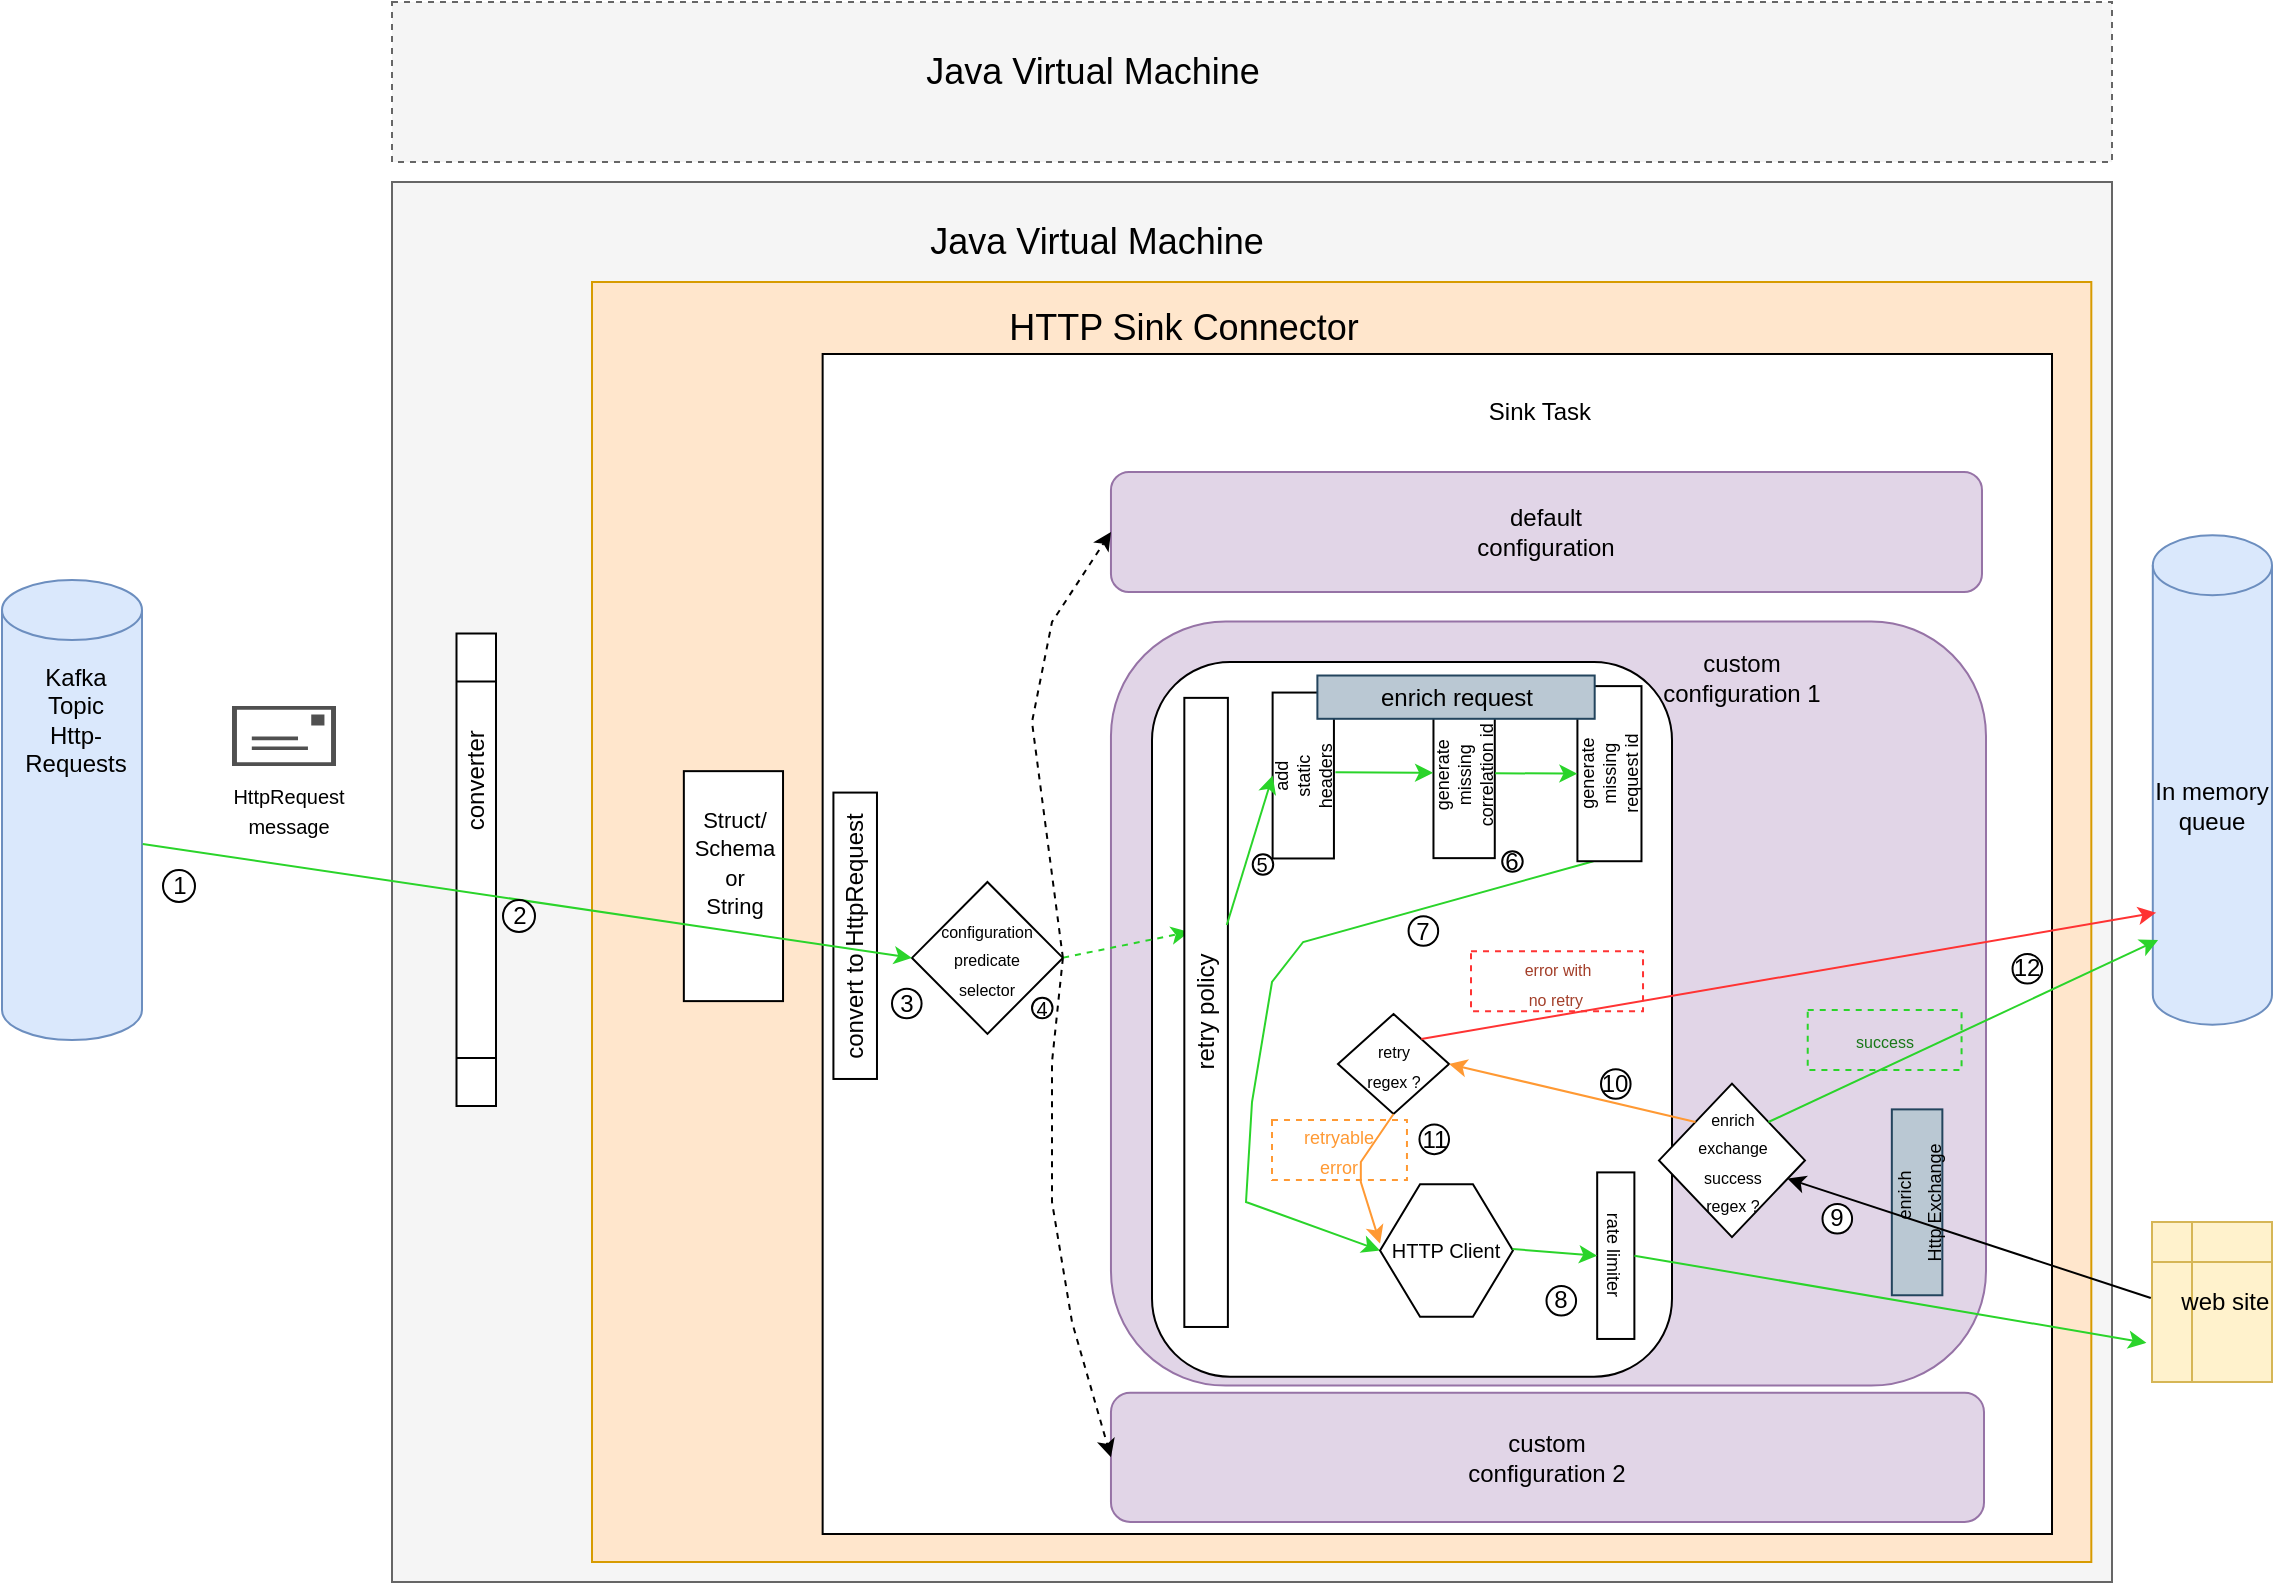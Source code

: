 <mxfile version="21.5.1" type="device">
  <diagram name="Page-1" id="ZFtYh5euHaGSYKI5nWg8">
    <mxGraphModel dx="1182" dy="622" grid="1" gridSize="10" guides="1" tooltips="1" connect="1" arrows="1" fold="1" page="1" pageScale="1" pageWidth="1169" pageHeight="827" math="0" shadow="0">
      <root>
        <mxCell id="0" />
        <mxCell id="1" parent="0" />
        <mxCell id="jF5ruYN0ttIUcK19q4et-1" value="" style="rounded=0;whiteSpace=wrap;html=1;" parent="1" vertex="1">
          <mxGeometry x="530" y="350" width="270" height="180" as="geometry" />
        </mxCell>
        <mxCell id="tHTa6dZi5eadQJ8x-i6F-61" value="" style="rounded=0;whiteSpace=wrap;html=1;fillColor=#f5f5f5;fontColor=#333333;strokeColor=#666666;" parent="1" vertex="1">
          <mxGeometry x="210" y="100" width="860" height="700" as="geometry" />
        </mxCell>
        <mxCell id="tHTa6dZi5eadQJ8x-i6F-1" value="" style="rounded=0;whiteSpace=wrap;html=1;fillColor=#ffe6cc;strokeColor=#d79b00;" parent="1" vertex="1">
          <mxGeometry x="310" y="150" width="749.659" height="640" as="geometry" />
        </mxCell>
        <mxCell id="XNRodyrHZtmAjJk7T4v3-19" value="" style="rounded=0;whiteSpace=wrap;html=1;" parent="tHTa6dZi5eadQJ8x-i6F-1" vertex="1">
          <mxGeometry x="115.32" y="36" width="614.68" height="590" as="geometry" />
        </mxCell>
        <mxCell id="tHTa6dZi5eadQJ8x-i6F-13" value="" style="rounded=1;whiteSpace=wrap;html=1;fillColor=#e1d5e7;strokeColor=#9673a6;" parent="tHTa6dZi5eadQJ8x-i6F-1" vertex="1">
          <mxGeometry x="259.48" y="169.7" width="437.52" height="382.11" as="geometry" />
        </mxCell>
        <mxCell id="tHTa6dZi5eadQJ8x-i6F-53" value="" style="rounded=1;whiteSpace=wrap;html=1;" parent="tHTa6dZi5eadQJ8x-i6F-1" vertex="1">
          <mxGeometry x="280" y="190" width="260" height="357.34" as="geometry" />
        </mxCell>
        <mxCell id="tHTa6dZi5eadQJ8x-i6F-22" value="&lt;font style=&quot;font-size: 8px;&quot;&gt;configuration&lt;br&gt;predicate&lt;br&gt;selector&lt;/font&gt;" style="rhombus;whiteSpace=wrap;html=1;" parent="tHTa6dZi5eadQJ8x-i6F-1" vertex="1">
          <mxGeometry x="160" y="300" width="75.45" height="75.92" as="geometry" />
        </mxCell>
        <mxCell id="tHTa6dZi5eadQJ8x-i6F-14" value="custom&lt;br&gt;configuration 2" style="rounded=1;whiteSpace=wrap;html=1;fillColor=#e1d5e7;strokeColor=#9673a6;" parent="tHTa6dZi5eadQJ8x-i6F-1" vertex="1">
          <mxGeometry x="259.48" y="555.33" width="436.52" height="64.67" as="geometry" />
        </mxCell>
        <mxCell id="tHTa6dZi5eadQJ8x-i6F-26" value="" style="endArrow=classic;html=1;rounded=0;exitX=1;exitY=0.5;exitDx=0;exitDy=0;entryX=0;entryY=0.5;entryDx=0;entryDy=0;dashed=1;" parent="tHTa6dZi5eadQJ8x-i6F-1" source="tHTa6dZi5eadQJ8x-i6F-22" target="tHTa6dZi5eadQJ8x-i6F-14" edge="1">
          <mxGeometry width="50" height="50" relative="1" as="geometry">
            <mxPoint x="229.175" y="325.698" as="sourcePoint" />
            <mxPoint x="288.116" y="336.396" as="targetPoint" />
            <Array as="points">
              <mxPoint x="230" y="390" />
              <mxPoint x="230" y="460" />
              <mxPoint x="240" y="520" />
            </Array>
          </mxGeometry>
        </mxCell>
        <mxCell id="tHTa6dZi5eadQJ8x-i6F-41" value="&lt;font style=&quot;font-size: 9px;&quot;&gt;rate limiter&lt;/font&gt;" style="rounded=0;whiteSpace=wrap;html=1;rotation=90;" parent="tHTa6dZi5eadQJ8x-i6F-1" vertex="1">
          <mxGeometry x="470.246" y="477.54" width="83.284" height="18.6" as="geometry" />
        </mxCell>
        <mxCell id="tHTa6dZi5eadQJ8x-i6F-43" value="" style="endArrow=classic;html=1;rounded=0;exitX=0;exitY=0.25;exitDx=0;exitDy=0;entryX=0;entryY=0.5;entryDx=0;entryDy=0;strokeColor=#2AD42A;" parent="tHTa6dZi5eadQJ8x-i6F-1" source="tHTa6dZi5eadQJ8x-i6F-38" target="tHTa6dZi5eadQJ8x-i6F-48" edge="1">
          <mxGeometry width="50" height="50" relative="1" as="geometry">
            <mxPoint x="560.987" y="300.401" as="sourcePoint" />
            <mxPoint x="577.36" y="300.401" as="targetPoint" />
            <Array as="points">
              <mxPoint x="355.584" y="330" />
              <mxPoint x="340" y="350" />
              <mxPoint x="330" y="410" />
              <mxPoint x="327" y="460" />
            </Array>
          </mxGeometry>
        </mxCell>
        <mxCell id="tHTa6dZi5eadQJ8x-i6F-47" value="" style="rounded=0;whiteSpace=wrap;html=1;rotation=-90;" parent="tHTa6dZi5eadQJ8x-i6F-1" vertex="1">
          <mxGeometry x="13.23" y="277.27" width="114.98" height="49.59" as="geometry" />
        </mxCell>
        <mxCell id="tHTa6dZi5eadQJ8x-i6F-48" value="HTTP Client" style="shape=hexagon;perimeter=hexagonPerimeter2;whiteSpace=wrap;html=1;fixedSize=1;fontSize=10;" parent="tHTa6dZi5eadQJ8x-i6F-1" vertex="1">
          <mxGeometry x="394.026" y="451.07" width="66.437" height="66.33" as="geometry" />
        </mxCell>
        <mxCell id="tHTa6dZi5eadQJ8x-i6F-60" value="&lt;font style=&quot;font-size: 11px;&quot;&gt;Struct/&lt;br&gt;Schema&lt;br style=&quot;border-color: var(--border-color);&quot;&gt;&lt;span style=&quot;border-color: var(--border-color);&quot;&gt;or&lt;/span&gt;&lt;br style=&quot;border-color: var(--border-color);&quot;&gt;&lt;span style=&quot;border-color: var(--border-color);&quot;&gt;String&lt;/span&gt;&lt;/font&gt;" style="text;html=1;strokeColor=none;fillColor=none;align=center;verticalAlign=middle;whiteSpace=wrap;rounded=0;" parent="tHTa6dZi5eadQJ8x-i6F-1" vertex="1">
          <mxGeometry x="39.032" y="272.968" width="65.489" height="33.511" as="geometry" />
        </mxCell>
        <mxCell id="tHTa6dZi5eadQJ8x-i6F-34" value="" style="endArrow=classic;html=1;rounded=0;entryX=0.628;entryY=0.112;entryDx=0;entryDy=0;exitX=1.002;exitY=0.498;exitDx=0;exitDy=0;exitPerimeter=0;dashed=1;strokeColor=#2AD42A;entryPerimeter=0;" parent="tHTa6dZi5eadQJ8x-i6F-1" source="tHTa6dZi5eadQJ8x-i6F-22" target="Ac43uv7R3AgQXazofbgx-2" edge="1">
          <mxGeometry width="50" height="50" relative="1" as="geometry">
            <mxPoint x="222.828" y="290" as="sourcePoint" />
            <mxPoint x="479.231" y="261" as="targetPoint" />
          </mxGeometry>
        </mxCell>
        <mxCell id="tHTa6dZi5eadQJ8x-i6F-12" value="default&lt;br&gt;configuration" style="rounded=1;whiteSpace=wrap;html=1;fillColor=#e1d5e7;strokeColor=#9673a6;" parent="tHTa6dZi5eadQJ8x-i6F-1" vertex="1">
          <mxGeometry x="259.481" y="95" width="435.514" height="60" as="geometry" />
        </mxCell>
        <mxCell id="tHTa6dZi5eadQJ8x-i6F-23" value="" style="endArrow=classic;html=1;rounded=0;entryX=0;entryY=0.5;entryDx=0;entryDy=0;dashed=1;exitX=1;exitY=0.5;exitDx=0;exitDy=0;" parent="tHTa6dZi5eadQJ8x-i6F-1" source="tHTa6dZi5eadQJ8x-i6F-22" target="tHTa6dZi5eadQJ8x-i6F-12" edge="1">
          <mxGeometry width="50" height="50" relative="1" as="geometry">
            <mxPoint x="274.108" y="287.321" as="sourcePoint" />
            <mxPoint x="268.157" y="233.049" as="targetPoint" />
            <Array as="points">
              <mxPoint x="220" y="220" />
              <mxPoint x="230" y="170" />
            </Array>
          </mxGeometry>
        </mxCell>
        <mxCell id="Wj0ktSkpbjUrqCBqz8-A-1" value="&lt;font style=&quot;font-size: 8px;&quot;&gt;enrich&lt;br&gt;exchange&lt;br&gt;success&lt;br&gt;regex ?&lt;/font&gt;" style="rhombus;whiteSpace=wrap;html=1;" parent="tHTa6dZi5eadQJ8x-i6F-1" vertex="1">
          <mxGeometry x="533.507" y="400.84" width="72.962" height="76.7" as="geometry" />
        </mxCell>
        <mxCell id="Wj0ktSkpbjUrqCBqz8-A-2" value="&lt;font style=&quot;font-size: 8px;&quot;&gt;retry&lt;br&gt;regex ?&lt;/font&gt;" style="rhombus;whiteSpace=wrap;html=1;" parent="tHTa6dZi5eadQJ8x-i6F-1" vertex="1">
          <mxGeometry x="372.989" y="366" width="55.537" height="50" as="geometry" />
        </mxCell>
        <mxCell id="Wj0ktSkpbjUrqCBqz8-A-3" value="&lt;font color=&quot;#187818&quot; style=&quot;font-size: 8px;&quot;&gt;success&lt;/font&gt;" style="text;html=1;strokeColor=#2AD42A;fillColor=none;align=center;verticalAlign=middle;whiteSpace=wrap;rounded=0;dashed=1;" parent="tHTa6dZi5eadQJ8x-i6F-1" vertex="1">
          <mxGeometry x="607.864" y="364.0" width="76.921" height="30" as="geometry" />
        </mxCell>
        <mxCell id="Wj0ktSkpbjUrqCBqz8-A-4" value="" style="endArrow=classic;html=1;rounded=0;entryX=1;entryY=0.5;entryDx=0;entryDy=0;exitX=0;exitY=0;exitDx=0;exitDy=0;strokeColor=#FF9933;" parent="tHTa6dZi5eadQJ8x-i6F-1" source="Wj0ktSkpbjUrqCBqz8-A-1" target="Wj0ktSkpbjUrqCBqz8-A-2" edge="1">
          <mxGeometry width="50" height="50" relative="1" as="geometry">
            <mxPoint x="466.411" y="440" as="sourcePoint" />
            <mxPoint x="530.512" y="390" as="targetPoint" />
          </mxGeometry>
        </mxCell>
        <mxCell id="Wj0ktSkpbjUrqCBqz8-A-31" value="&lt;font color=&quot;#a33f2a&quot; style=&quot;font-size: 8px;&quot;&gt;error with&lt;br&gt;no retry&amp;nbsp;&lt;/font&gt;" style="text;html=1;strokeColor=#FF3333;fillColor=none;align=center;verticalAlign=middle;whiteSpace=wrap;rounded=0;dashed=1;" parent="tHTa6dZi5eadQJ8x-i6F-1" vertex="1">
          <mxGeometry x="439.507" y="334.59" width="86.011" height="30" as="geometry" />
        </mxCell>
        <mxCell id="Wj0ktSkpbjUrqCBqz8-A-33" value="" style="endArrow=classic;html=1;rounded=0;entryX=0;entryY=0.448;entryDx=0;entryDy=0;exitX=0.5;exitY=1;exitDx=0;exitDy=0;entryPerimeter=0;strokeColor=#FF9933;" parent="tHTa6dZi5eadQJ8x-i6F-1" source="Wj0ktSkpbjUrqCBqz8-A-2" target="tHTa6dZi5eadQJ8x-i6F-48" edge="1">
          <mxGeometry width="50" height="50" relative="1" as="geometry">
            <mxPoint x="536.922" y="436" as="sourcePoint" />
            <mxPoint x="462.349" y="459.675" as="targetPoint" />
            <Array as="points">
              <mxPoint x="384.416" y="440" />
              <mxPoint x="384.416" y="450" />
            </Array>
          </mxGeometry>
        </mxCell>
        <mxCell id="XNRodyrHZtmAjJk7T4v3-3" value="3" style="ellipse;whiteSpace=wrap;html=1;aspect=fixed;" parent="tHTa6dZi5eadQJ8x-i6F-1" vertex="1">
          <mxGeometry x="149.996" y="353.36" width="14.8" height="14.8" as="geometry" />
        </mxCell>
        <mxCell id="XNRodyrHZtmAjJk7T4v3-8" value="7" style="ellipse;whiteSpace=wrap;html=1;aspect=fixed;" parent="tHTa6dZi5eadQJ8x-i6F-1" vertex="1">
          <mxGeometry x="408.286" y="317.12" width="14.8" height="14.8" as="geometry" />
        </mxCell>
        <mxCell id="XNRodyrHZtmAjJk7T4v3-9" value="8" style="ellipse;whiteSpace=wrap;html=1;aspect=fixed;" parent="tHTa6dZi5eadQJ8x-i6F-1" vertex="1">
          <mxGeometry x="477.247" y="502.0" width="14.8" height="14.8" as="geometry" />
        </mxCell>
        <mxCell id="XNRodyrHZtmAjJk7T4v3-10" value="9" style="ellipse;whiteSpace=wrap;html=1;aspect=fixed;" parent="tHTa6dZi5eadQJ8x-i6F-1" vertex="1">
          <mxGeometry x="650.001" y="449" width="14.8" height="14.8" as="geometry" />
        </mxCell>
        <mxCell id="XNRodyrHZtmAjJk7T4v3-11" value="10" style="ellipse;whiteSpace=wrap;html=1;aspect=fixed;" parent="tHTa6dZi5eadQJ8x-i6F-1" vertex="1">
          <mxGeometry x="504.49" y="393.6" width="14.8" height="14.8" as="geometry" />
        </mxCell>
        <mxCell id="XNRodyrHZtmAjJk7T4v3-12" value="11" style="ellipse;whiteSpace=wrap;html=1;aspect=fixed;" parent="tHTa6dZi5eadQJ8x-i6F-1" vertex="1">
          <mxGeometry x="413.726" y="421.27" width="14.8" height="14.8" as="geometry" />
        </mxCell>
        <mxCell id="XNRodyrHZtmAjJk7T4v3-14" value="12" style="ellipse;whiteSpace=wrap;html=1;aspect=fixed;" parent="tHTa6dZi5eadQJ8x-i6F-1" vertex="1">
          <mxGeometry x="710.26" y="336" width="14.8" height="14.8" as="geometry" />
        </mxCell>
        <mxCell id="XNRodyrHZtmAjJk7T4v3-20" value="Sink Task" style="text;html=1;strokeColor=none;fillColor=none;align=center;verticalAlign=middle;whiteSpace=wrap;rounded=0;" parent="tHTa6dZi5eadQJ8x-i6F-1" vertex="1">
          <mxGeometry x="445.841" y="50" width="55.5" height="30" as="geometry" />
        </mxCell>
        <mxCell id="Ac43uv7R3AgQXazofbgx-2" value="retry policy" style="rounded=0;whiteSpace=wrap;html=1;rotation=-90;" parent="tHTa6dZi5eadQJ8x-i6F-1" vertex="1">
          <mxGeometry x="149.78" y="354.32" width="314.55" height="21.78" as="geometry" />
        </mxCell>
        <mxCell id="Ac43uv7R3AgQXazofbgx-5" value="" style="endArrow=classic;html=1;rounded=0;exitX=0.997;exitY=0.489;exitDx=0;exitDy=0;exitPerimeter=0;entryX=0.5;entryY=1;entryDx=0;entryDy=0;strokeColor=#2AD42A;" parent="tHTa6dZi5eadQJ8x-i6F-1" source="tHTa6dZi5eadQJ8x-i6F-48" target="tHTa6dZi5eadQJ8x-i6F-41" edge="1">
          <mxGeometry width="50" height="50" relative="1" as="geometry">
            <mxPoint x="459.655" y="477.54" as="sourcePoint" />
            <mxPoint x="651.863" y="507.54" as="targetPoint" />
          </mxGeometry>
        </mxCell>
        <mxCell id="Ac43uv7R3AgQXazofbgx-6" value="&lt;font color=&quot;#ff9933&quot; style=&quot;font-size: 9px;&quot;&gt;&lt;font style=&quot;font-size: 9px;&quot;&gt;retryable&lt;br&gt;&lt;/font&gt;error&lt;/font&gt;" style="text;html=1;strokeColor=#FF9933;fillColor=none;align=center;verticalAlign=middle;whiteSpace=wrap;rounded=0;dashed=1;" parent="tHTa6dZi5eadQJ8x-i6F-1" vertex="1">
          <mxGeometry x="340" y="419" width="67.48" height="30" as="geometry" />
        </mxCell>
        <mxCell id="Ac43uv7R3AgQXazofbgx-7" value="&lt;font style=&quot;font-size: 9px;&quot;&gt;&amp;nbsp; &amp;nbsp;enrich &lt;br&gt;Http Exchange&lt;/font&gt;" style="rounded=0;whiteSpace=wrap;html=1;rotation=-90;fillColor=#bac8d3;strokeColor=#23445d;" parent="tHTa6dZi5eadQJ8x-i6F-1" vertex="1">
          <mxGeometry x="616.08" y="447.53" width="92.94" height="25.26" as="geometry" />
        </mxCell>
        <mxCell id="cOzW87LIYreFFUuOXH_x-1" value="convert to HttpRequest" style="rounded=0;whiteSpace=wrap;html=1;rotation=-90;" vertex="1" parent="tHTa6dZi5eadQJ8x-i6F-1">
          <mxGeometry x="60.005" y="316" width="143.195" height="21.78" as="geometry" />
        </mxCell>
        <mxCell id="XNRodyrHZtmAjJk7T4v3-4" value="&lt;font style=&quot;font-size: 10px;&quot;&gt;4&lt;/font&gt;" style="ellipse;whiteSpace=wrap;html=1;aspect=fixed;" parent="tHTa6dZi5eadQJ8x-i6F-1" vertex="1">
          <mxGeometry x="220.005" y="357.895" width="10.264" height="10.264" as="geometry" />
        </mxCell>
        <mxCell id="4L-dwNQLfdC4OtOo0L4F-2" value="" style="group" parent="tHTa6dZi5eadQJ8x-i6F-1" vertex="1" connectable="0">
          <mxGeometry x="298.883" y="194.12" width="193.169" height="129.066" as="geometry" />
        </mxCell>
        <mxCell id="XNRodyrHZtmAjJk7T4v3-5" value="&lt;font style=&quot;font-size: 10px;&quot;&gt;5&lt;/font&gt;" style="ellipse;whiteSpace=wrap;html=1;aspect=fixed;" parent="4L-dwNQLfdC4OtOo0L4F-2" vertex="1">
          <mxGeometry x="31.468" y="91.968" width="10.264" height="10.264" as="geometry" />
        </mxCell>
        <mxCell id="XNRodyrHZtmAjJk7T4v3-7" value="6" style="ellipse;whiteSpace=wrap;html=1;aspect=fixed;" parent="4L-dwNQLfdC4OtOo0L4F-2" vertex="1">
          <mxGeometry x="156.206" y="90.538" width="10.264" height="10.264" as="geometry" />
        </mxCell>
        <mxCell id="cOzW87LIYreFFUuOXH_x-2" value="" style="group;rotation=0;" vertex="1" connectable="0" parent="tHTa6dZi5eadQJ8x-i6F-1">
          <mxGeometry x="328.03" y="178.21" width="138.65" height="128.27" as="geometry" />
        </mxCell>
        <mxCell id="tHTa6dZi5eadQJ8x-i6F-38" value="generate&lt;br style=&quot;font-size: 9px;&quot;&gt;missing&lt;br style=&quot;font-size: 9px;&quot;&gt;request id" style="rounded=0;whiteSpace=wrap;html=1;rotation=-90;fontSize=9;" parent="cOzW87LIYreFFUuOXH_x-2" vertex="1">
          <mxGeometry x="136.917" y="51.608" width="87.558" height="32.032" as="geometry" />
        </mxCell>
        <mxCell id="tHTa6dZi5eadQJ8x-i6F-35" value="add&lt;br style=&quot;font-size: 9px;&quot;&gt;static&lt;br style=&quot;font-size: 9px;&quot;&gt;headers" style="rounded=0;whiteSpace=wrap;html=1;rotation=-90;fontSize=9;" parent="cOzW87LIYreFFUuOXH_x-2" vertex="1">
          <mxGeometry x="-13.865" y="53.221" width="82.955" height="30.655" as="geometry" />
        </mxCell>
        <mxCell id="tHTa6dZi5eadQJ8x-i6F-37" value="&lt;font style=&quot;font-size: 9px;&quot;&gt;generate&lt;br style=&quot;font-size: 9px;&quot;&gt;missing&lt;br style=&quot;font-size: 9px;&quot;&gt;correlation id&lt;/font&gt;" style="rounded=0;whiteSpace=wrap;html=1;rotation=-90;fontSize=9;" parent="cOzW87LIYreFFUuOXH_x-2" vertex="1">
          <mxGeometry x="66.725" y="53.221" width="82.616" height="30.655" as="geometry" />
        </mxCell>
        <mxCell id="jF5ruYN0ttIUcK19q4et-3" value="enrich request" style="rounded=0;whiteSpace=wrap;html=1;fillColor=#bac8d3;strokeColor=#23445d;rotation=0;" parent="cOzW87LIYreFFUuOXH_x-2" vertex="1">
          <mxGeometry x="34.663" y="18.547" width="138.65" height="21.641" as="geometry" />
        </mxCell>
        <mxCell id="tHTa6dZi5eadQJ8x-i6F-39" value="" style="endArrow=classic;html=1;rounded=0;exitX=0.519;exitY=1.024;exitDx=0;exitDy=0;entryX=0.516;entryY=-0.006;entryDx=0;entryDy=0;entryPerimeter=0;exitPerimeter=0;strokeColor=#2AD42A;" parent="cOzW87LIYreFFUuOXH_x-2" source="tHTa6dZi5eadQJ8x-i6F-35" target="tHTa6dZi5eadQJ8x-i6F-37" edge="1">
          <mxGeometry width="50" height="50" relative="1" as="geometry">
            <mxPoint x="470.543" y="154.824" as="sourcePoint" />
            <mxPoint x="503.473" y="155.63" as="targetPoint" />
          </mxGeometry>
        </mxCell>
        <mxCell id="tHTa6dZi5eadQJ8x-i6F-40" value="" style="endArrow=classic;html=1;rounded=0;exitX=0.514;exitY=1.006;exitDx=0;exitDy=0;entryX=0.5;entryY=0;entryDx=0;entryDy=0;exitPerimeter=0;strokeColor=#2AD42A;" parent="cOzW87LIYreFFUuOXH_x-2" source="tHTa6dZi5eadQJ8x-i6F-37" target="tHTa6dZi5eadQJ8x-i6F-38" edge="1">
          <mxGeometry width="50" height="50" relative="1" as="geometry">
            <mxPoint x="532.069" y="155.63" as="sourcePoint" />
            <mxPoint x="545.934" y="155.63" as="targetPoint" />
          </mxGeometry>
        </mxCell>
        <mxCell id="cOzW87LIYreFFUuOXH_x-3" value="" style="endArrow=classic;html=1;rounded=0;exitX=0.639;exitY=0.975;exitDx=0;exitDy=0;entryX=0.5;entryY=0;entryDx=0;entryDy=0;exitPerimeter=0;strokeColor=#2AD42A;" edge="1" parent="tHTa6dZi5eadQJ8x-i6F-1" source="Ac43uv7R3AgQXazofbgx-2" target="tHTa6dZi5eadQJ8x-i6F-35">
          <mxGeometry width="50" height="50" relative="1" as="geometry">
            <mxPoint x="382.03" y="255.21" as="sourcePoint" />
            <mxPoint x="431.03" y="255.21" as="targetPoint" />
          </mxGeometry>
        </mxCell>
        <mxCell id="tHTa6dZi5eadQJ8x-i6F-2" value="&lt;font style=&quot;font-size: 18px;&quot;&gt;HTTP Sink Connector&lt;/font&gt;" style="text;html=1;strokeColor=none;fillColor=none;align=center;verticalAlign=middle;whiteSpace=wrap;rounded=0;" parent="1" vertex="1">
          <mxGeometry x="482" y="158" width="248" height="30" as="geometry" />
        </mxCell>
        <mxCell id="tHTa6dZi5eadQJ8x-i6F-5" value="" style="shape=cylinder3;whiteSpace=wrap;html=1;boundedLbl=1;backgroundOutline=1;size=15;fillColor=#dae8fc;strokeColor=#6c8ebf;" parent="1" vertex="1">
          <mxGeometry x="15" y="299" width="70" height="230" as="geometry" />
        </mxCell>
        <mxCell id="tHTa6dZi5eadQJ8x-i6F-6" value="Kafka Topic&lt;br&gt;Http-Requests" style="text;html=1;strokeColor=none;fillColor=none;align=center;verticalAlign=middle;whiteSpace=wrap;rounded=0;" parent="1" vertex="1">
          <mxGeometry x="22" y="354" width="60" height="30" as="geometry" />
        </mxCell>
        <mxCell id="tHTa6dZi5eadQJ8x-i6F-16" value="custom configuration 1" style="text;html=1;strokeColor=none;fillColor=none;align=center;verticalAlign=middle;whiteSpace=wrap;rounded=0;" parent="1" vertex="1">
          <mxGeometry x="840" y="333" width="90" height="30" as="geometry" />
        </mxCell>
        <mxCell id="tHTa6dZi5eadQJ8x-i6F-20" value="" style="shape=process;whiteSpace=wrap;html=1;backgroundOutline=1;rotation=-90;" parent="1" vertex="1">
          <mxGeometry x="134" y="434" width="236.25" height="19.75" as="geometry" />
        </mxCell>
        <mxCell id="tHTa6dZi5eadQJ8x-i6F-21" value="converter" style="text;html=1;strokeColor=none;fillColor=none;align=center;verticalAlign=middle;whiteSpace=wrap;rounded=0;rotation=-90;" parent="1" vertex="1">
          <mxGeometry x="222.12" y="384" width="60" height="30" as="geometry" />
        </mxCell>
        <mxCell id="tHTa6dZi5eadQJ8x-i6F-11" value="" style="endArrow=classic;html=1;rounded=0;exitX=1.005;exitY=0.574;exitDx=0;exitDy=0;exitPerimeter=0;entryX=0;entryY=0.5;entryDx=0;entryDy=0;strokeColor=#2AD42A;" parent="1" source="tHTa6dZi5eadQJ8x-i6F-5" target="tHTa6dZi5eadQJ8x-i6F-22" edge="1">
          <mxGeometry width="50" height="50" relative="1" as="geometry">
            <mxPoint x="680" y="430" as="sourcePoint" />
            <mxPoint x="440" y="450" as="targetPoint" />
          </mxGeometry>
        </mxCell>
        <mxCell id="tHTa6dZi5eadQJ8x-i6F-62" value="&lt;font style=&quot;font-size: 18px;&quot;&gt;Java Virtual Machine&lt;/font&gt;" style="text;html=1;strokeColor=none;fillColor=none;align=center;verticalAlign=middle;whiteSpace=wrap;rounded=0;" parent="1" vertex="1">
          <mxGeometry x="468" y="115" width="189" height="30" as="geometry" />
        </mxCell>
        <mxCell id="tHTa6dZi5eadQJ8x-i6F-18" value="In memory&lt;br&gt;queue" style="shape=cylinder3;whiteSpace=wrap;html=1;boundedLbl=1;backgroundOutline=1;size=15;fillColor=#dae8fc;strokeColor=#6c8ebf;" parent="1" vertex="1">
          <mxGeometry x="1090.401" y="276.625" width="59.597" height="244.755" as="geometry" />
        </mxCell>
        <mxCell id="tHTa6dZi5eadQJ8x-i6F-19" value="" style="endArrow=classic;html=1;rounded=0;exitX=1;exitY=0;exitDx=0;exitDy=0;strokeColor=#2AD42A;entryX=0.044;entryY=0.827;entryDx=0;entryDy=0;entryPerimeter=0;" parent="1" source="Wj0ktSkpbjUrqCBqz8-A-1" target="tHTa6dZi5eadQJ8x-i6F-18" edge="1">
          <mxGeometry width="50" height="50" relative="1" as="geometry">
            <mxPoint x="869.01" y="591.2" as="sourcePoint" />
            <mxPoint x="1063" y="470" as="targetPoint" />
          </mxGeometry>
        </mxCell>
        <mxCell id="tHTa6dZi5eadQJ8x-i6F-51" value="&amp;nbsp; &amp;nbsp; web site" style="shape=internalStorage;whiteSpace=wrap;html=1;backgroundOutline=1;fillColor=#fff2cc;strokeColor=#d6b656;" parent="1" vertex="1">
          <mxGeometry x="1090" y="620" width="60" height="80" as="geometry" />
        </mxCell>
        <mxCell id="tHTa6dZi5eadQJ8x-i6F-55" value="" style="endArrow=classic;html=1;rounded=0;exitX=-0.01;exitY=0.475;exitDx=0;exitDy=0;exitPerimeter=0;" parent="1" source="tHTa6dZi5eadQJ8x-i6F-51" target="Wj0ktSkpbjUrqCBqz8-A-1" edge="1">
          <mxGeometry width="50" height="50" relative="1" as="geometry">
            <mxPoint x="1053.073" y="640.2" as="sourcePoint" />
            <mxPoint x="833" y="630" as="targetPoint" />
          </mxGeometry>
        </mxCell>
        <mxCell id="tHTa6dZi5eadQJ8x-i6F-52" value="" style="endArrow=classic;html=1;rounded=0;exitX=0.5;exitY=0;exitDx=0;exitDy=0;strokeColor=#2AD42A;entryX=-0.047;entryY=0.755;entryDx=0;entryDy=0;entryPerimeter=0;" parent="1" source="tHTa6dZi5eadQJ8x-i6F-41" target="tHTa6dZi5eadQJ8x-i6F-51" edge="1">
          <mxGeometry width="50" height="50" relative="1" as="geometry">
            <mxPoint x="814" y="661" as="sourcePoint" />
            <mxPoint x="1053" y="680" as="targetPoint" />
          </mxGeometry>
        </mxCell>
        <mxCell id="Wj0ktSkpbjUrqCBqz8-A-5" value="" style="endArrow=classic;html=1;rounded=0;exitX=1;exitY=0;exitDx=0;exitDy=0;entryX=0.028;entryY=0.771;entryDx=0;entryDy=0;entryPerimeter=0;strokeColor=#FF3333;" parent="1" source="Wj0ktSkpbjUrqCBqz8-A-2" target="tHTa6dZi5eadQJ8x-i6F-18" edge="1">
          <mxGeometry width="50" height="50" relative="1" as="geometry">
            <mxPoint x="793" y="600" as="sourcePoint" />
            <mxPoint x="843" y="550" as="targetPoint" />
          </mxGeometry>
        </mxCell>
        <mxCell id="XNRodyrHZtmAjJk7T4v3-1" value="1" style="ellipse;whiteSpace=wrap;html=1;aspect=fixed;" parent="1" vertex="1">
          <mxGeometry x="95.5" y="444" width="16" height="16" as="geometry" />
        </mxCell>
        <mxCell id="XNRodyrHZtmAjJk7T4v3-2" value="2" style="ellipse;whiteSpace=wrap;html=1;aspect=fixed;" parent="1" vertex="1">
          <mxGeometry x="265.5" y="459" width="16" height="16" as="geometry" />
        </mxCell>
        <mxCell id="XNRodyrHZtmAjJk7T4v3-17" value="" style="rounded=0;whiteSpace=wrap;html=1;dashed=1;fillColor=#f5f5f5;fontColor=#333333;strokeColor=#666666;" parent="1" vertex="1">
          <mxGeometry x="210" y="10" width="860" height="80" as="geometry" />
        </mxCell>
        <mxCell id="XNRodyrHZtmAjJk7T4v3-18" value="&lt;font style=&quot;font-size: 18px;&quot;&gt;Java Virtual Machine&lt;/font&gt;" style="text;html=1;strokeColor=none;fillColor=none;align=center;verticalAlign=middle;whiteSpace=wrap;rounded=0;" parent="1" vertex="1">
          <mxGeometry x="461" y="30" width="199" height="30" as="geometry" />
        </mxCell>
        <mxCell id="UUoB5hmwORXYYPmFXGst-1" value="" style="group" parent="1" vertex="1" connectable="0">
          <mxGeometry x="117.5" y="362" width="80" height="72" as="geometry" />
        </mxCell>
        <mxCell id="tHTa6dZi5eadQJ8x-i6F-9" value="" style="sketch=0;pointerEvents=1;shadow=0;dashed=0;html=1;strokeColor=none;fillColor=#505050;labelPosition=center;verticalLabelPosition=bottom;verticalAlign=top;outlineConnect=0;align=center;shape=mxgraph.office.concepts.email;" parent="UUoB5hmwORXYYPmFXGst-1" vertex="1">
          <mxGeometry x="12.5" width="52" height="30" as="geometry" />
        </mxCell>
        <mxCell id="tHTa6dZi5eadQJ8x-i6F-10" value="&lt;font style=&quot;font-size: 10px;&quot;&gt;HttpRequest&lt;br&gt;message&lt;/font&gt;" style="text;html=1;align=center;verticalAlign=middle;resizable=0;points=[];autosize=1;strokeColor=none;fillColor=none;" parent="UUoB5hmwORXYYPmFXGst-1" vertex="1">
          <mxGeometry y="32" width="80" height="40" as="geometry" />
        </mxCell>
        <mxCell id="UUoB5hmwORXYYPmFXGst-3" value="9" style="ellipse;whiteSpace=wrap;html=1;aspect=fixed;" parent="1" vertex="1">
          <mxGeometry x="925.247" y="611" width="14.8" height="14.8" as="geometry" />
        </mxCell>
      </root>
    </mxGraphModel>
  </diagram>
</mxfile>
